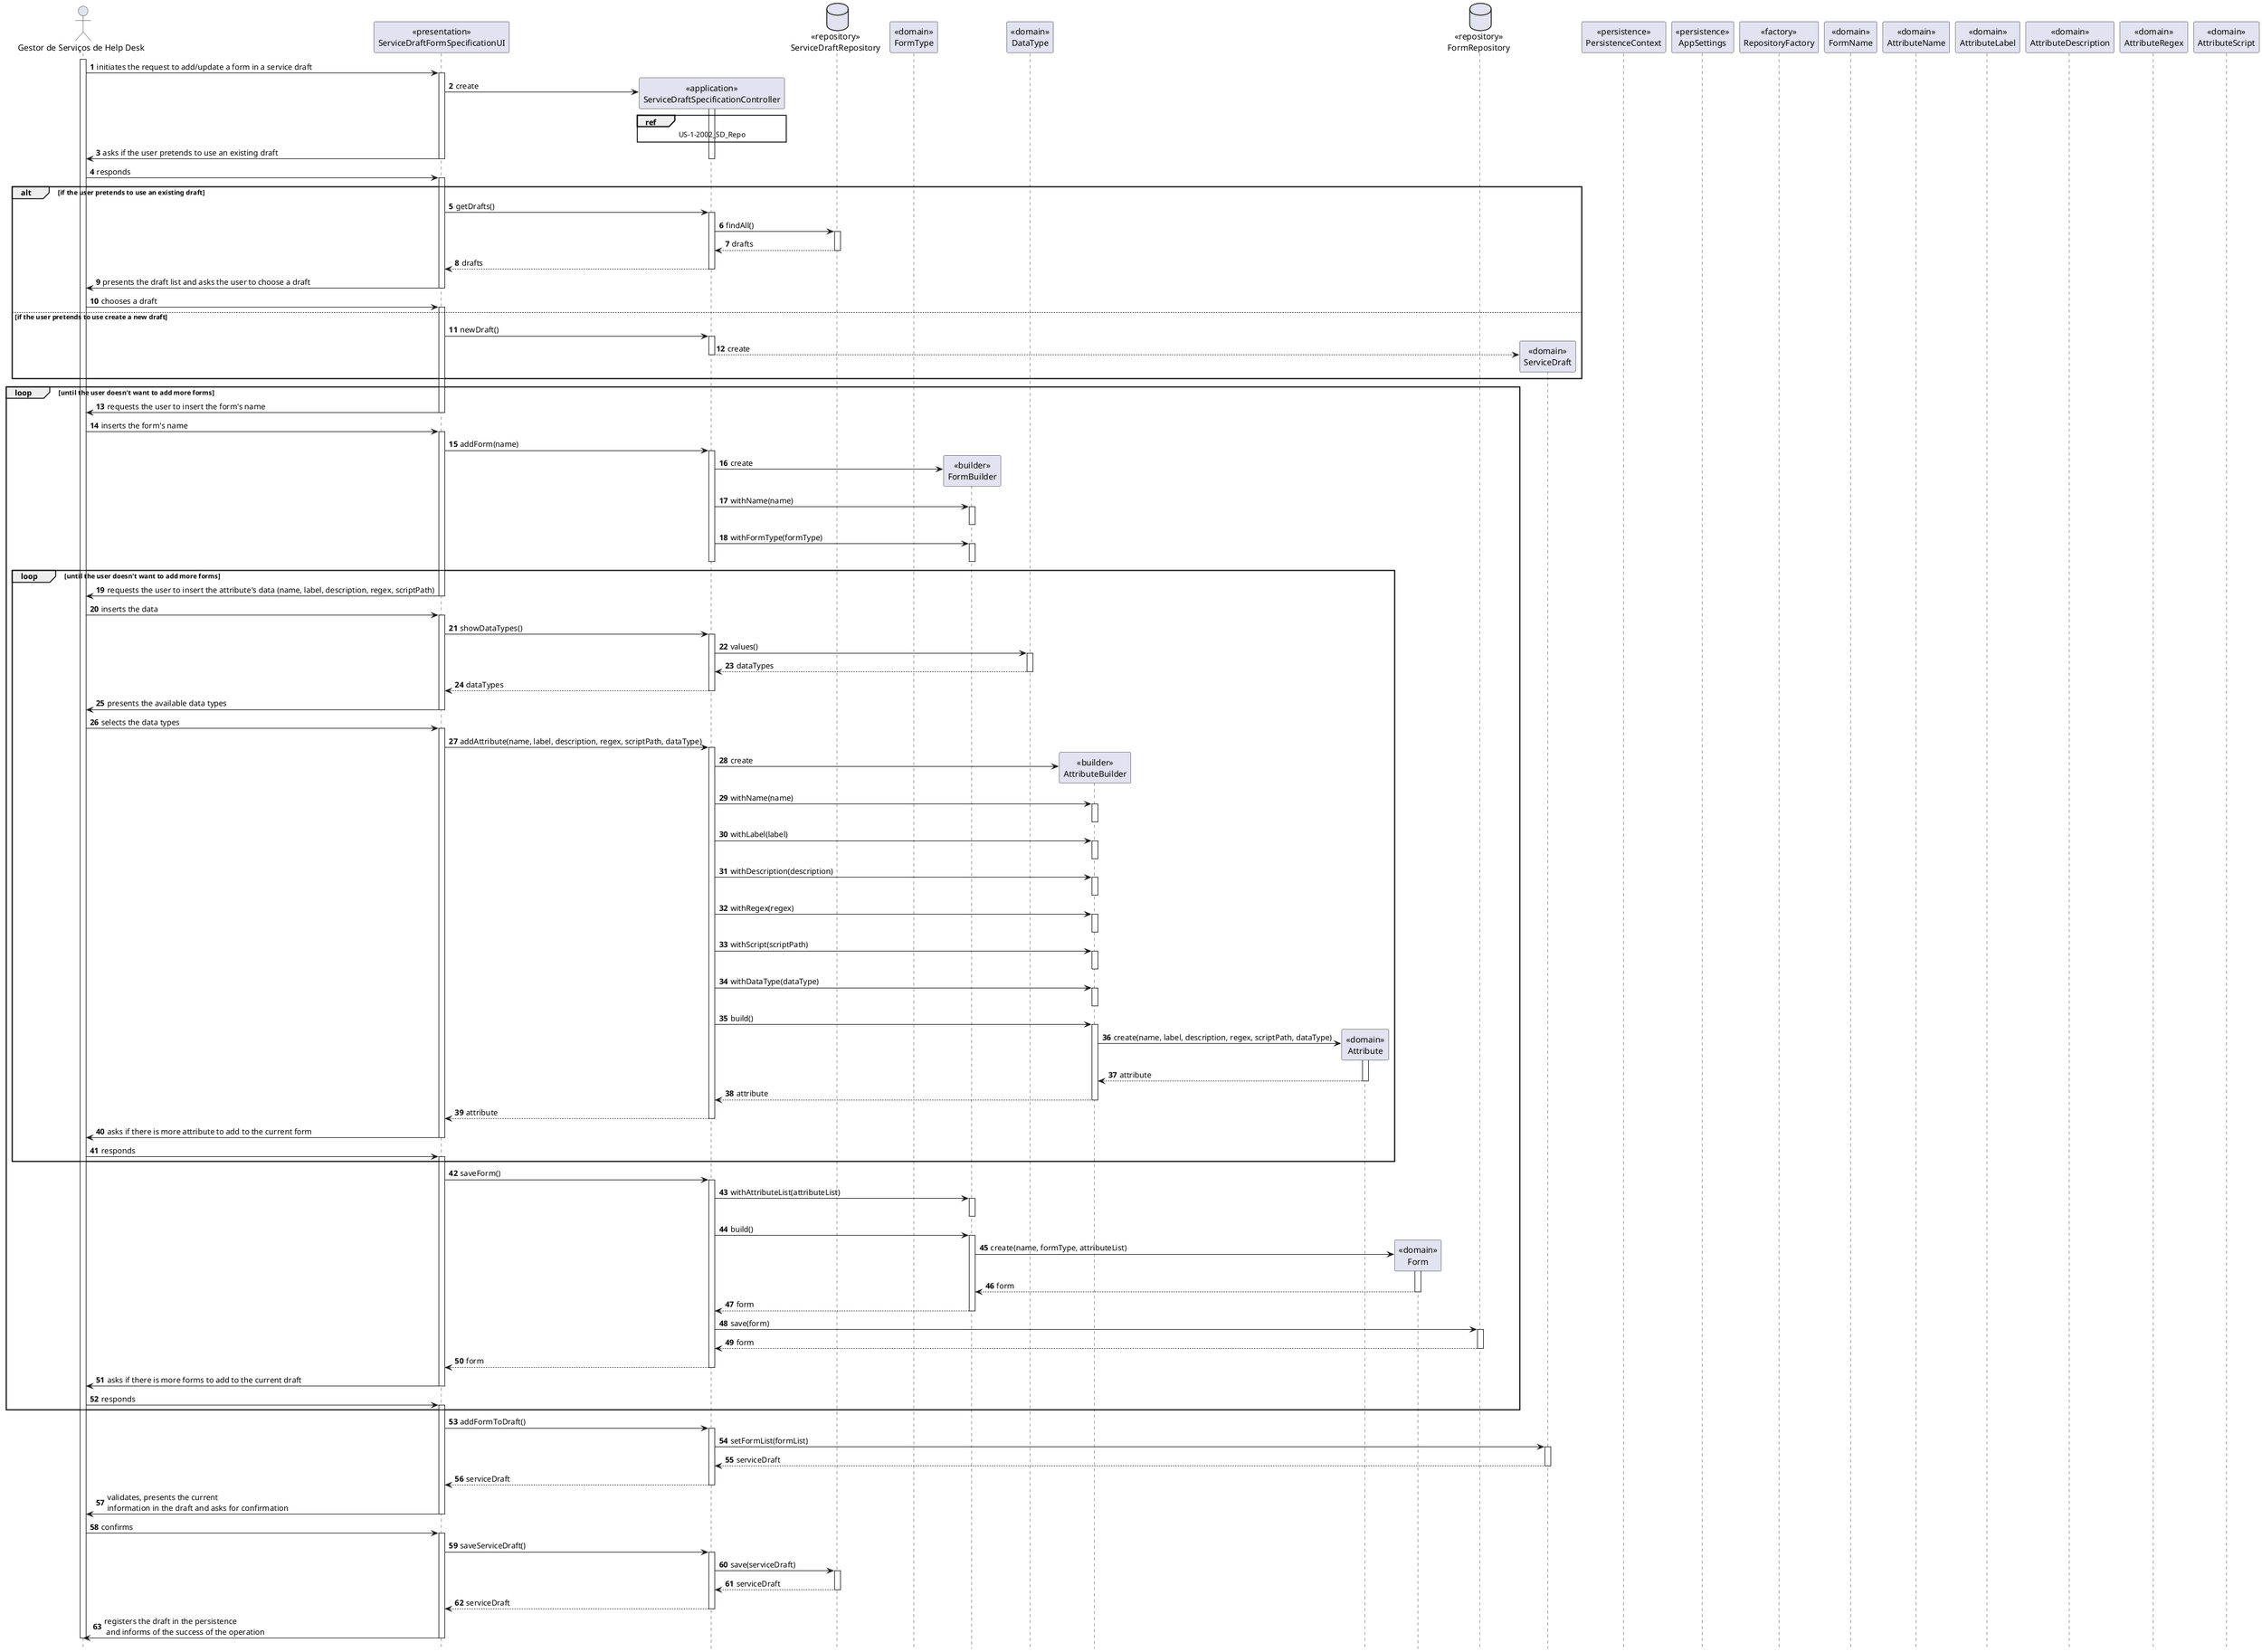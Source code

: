 @startuml
autonumber
hide footbox

actor "Gestor de Serviços de Help Desk" as HSM

participant "<<presentation>>\nServiceDraftFormSpecificationUI" as UI
participant "<<application>>\nServiceDraftSpecificationController" as CTRL
database "<<repository>>\nServiceDraftRepository" as SR
participant "<<domain>>\nFormType" as FT
participant "<<builder>>\nFormBuilder" as FBD
participant "<<domain>>\nDataType" as DT
participant "<<builder>>\nAttributeBuilder" as ABD
participant "<<domain>>\nAttribute" as A
participant "<<domain>>\nForm" as F
database "<<repository>>\nFormRepository" as FR
participant "<<domain>>\nServiceDraft" as S
participant "<<persistence>>\nPersistenceContext" as PC
participant "<<persistence>>\nAppSettings" as AS
participant "<<factory>>\nRepositoryFactory" as RF
participant "<<domain>>\nFormName" as FM
participant "<<domain>>\nAttributeName" as AN
participant "<<domain>>\nAttributeLabel" as AL
participant "<<domain>>\nAttributeDescription" as AD
participant "<<domain>>\nAttributeRegex" as AR
participant "<<domain>>\nAttributeScript" as ASC

activate HSM

HSM -> UI : initiates the request to add/update a form in a service draft
activate UI

UI -> CTRL** : create
activate CTRL

ref over CTRL
  US-1-2002_SD_Repo
end ref

UI -> HSM : asks if the user pretends to use an existing draft
deactivate CTRL
deactivate UI

HSM -> UI : responds
activate UI

alt if the user pretends to use an existing draft

UI -> CTRL : getDrafts()
activate CTRL

CTRL -> SR : findAll()
activate SR
SR --> CTRL : drafts
deactivate SR

CTRL --> UI : drafts
deactivate CTRL

UI -> HSM : presents the draft list and asks the user to choose a draft
deactivate UI

HSM -> UI : chooses a draft
activate UI

else if the user pretends to use create a new draft

UI -> CTRL : newDraft()
activate CTRL

CTRL --> S** : create
deactivate CTRL
end

loop until the user doesn't want to add more forms
UI -> HSM : requests the user to insert the form's name
deactivate UI

HSM -> UI : inserts the form's name
activate UI

UI -> CTRL : addForm(name)
activate CTRL

CTRL -> FBD** : create
CTRL -> FBD : withName(name)
activate FBD
deactivate FBD

CTRL -> FBD : withFormType(formType)
activate FBD
deactivate FBD
deactivate CTRL

loop until the user doesn't want to add more forms
UI -> HSM : requests the user to insert the attribute's data (name, label, description, regex, scriptPath)
deactivate UI

HSM -> UI : inserts the data
activate UI

UI -> CTRL : showDataTypes()
activate CTRL

CTRL -> DT : values()
activate DT

DT --> CTRL : dataTypes
deactivate DT

CTRL --> UI : dataTypes
deactivate CTRL

UI -> HSM : presents the available data types
deactivate UI

HSM -> UI : selects the data types
activate UI

UI -> CTRL : addAttribute(name, label, description, regex, scriptPath, dataType)
activate CTRL

CTRL -> ABD** : create
CTRL -> ABD : withName(name)
activate ABD
deactivate ABD

CTRL -> ABD : withLabel(label)
activate ABD
deactivate ABD

CTRL -> ABD : withDescription(description)
activate ABD
deactivate ABD

CTRL -> ABD : withRegex(regex)
activate ABD
deactivate ABD

CTRL -> ABD : withScript(scriptPath)
activate ABD
deactivate ABD

CTRL -> ABD : withDataType(dataType)
activate ABD
deactivate ABD

CTRL -> ABD : build()
activate ABD

ABD -> A** : create(name, label, description, regex, scriptPath, dataType)
activate A

A --> ABD : attribute
deactivate A

ABD --> CTRL : attribute
deactivate ABD

CTRL --> UI : attribute
deactivate CTRL

UI -> HSM : asks if there is more attribute to add to the current form
deactivate UI

HSM -> UI : responds
activate UI
end

UI -> CTRL : saveForm()
activate CTRL

CTRL -> FBD : withAttributeList(attributeList)
activate FBD
deactivate FBD

CTRL -> FBD : build()
activate FBD

FBD -> F** : create(name, formType, attributeList)
activate F

F --> FBD : form
deactivate F

FBD --> CTRL : form
deactivate FBD

CTRL -> FR : save(form)
activate FR
FR --> CTRL : form
deactivate FR

CTRL --> UI : form
deactivate CTRL

UI -> HSM : asks if there is more forms to add to the current draft
deactivate UI

HSM -> UI : responds
activate UI
end

UI -> CTRL : addFormToDraft()
activate CTRL

CTRL -> S : setFormList(formList)
activate S

S --> CTRL : serviceDraft
deactivate S

CTRL --> UI : serviceDraft
deactivate CTRL

UI -> HSM : validates, presents the current \ninformation in the draft and asks for confirmation
deactivate UI

HSM -> UI : confirms
activate UI

UI -> CTRL : saveServiceDraft()
activate CTRL

CTRL -> SR : save(serviceDraft)
activate SR
SR --> CTRL : serviceDraft
deactivate SR

CTRL --> UI : serviceDraft
deactivate CTRL

UI -> HSM : registers the draft in the persistence\n and informs of the success of the operation
deactivate UI
deactivate HSM

@enduml
